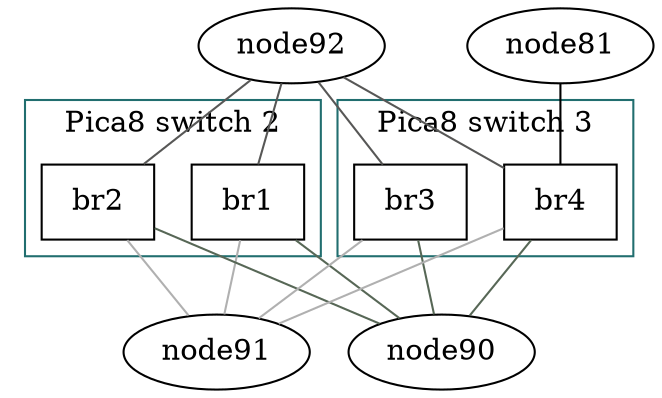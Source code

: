 digraph G {
    splines=false;
    subgraph cluster1 {
        node [shape=box];
        br1 br2;
        label = "Pica8 switch 2";
        color = "#216e6f";
    }

    subgraph cluster2 {
        node [shape=box];
        br3 br4;
        label = "Pica8 switch 3";
        color="#216e6f";
    }
    subgraph all {
    edge [dir = none];
    node81 -> br4;
    node92 -> br4 [color="#575756"]; #label="eth0",
    node92 -> br1 [color="#575756"]; #label="eth1",
    node92 -> br2 [color="#575756"]; #label="eth2",
    node92 -> br3 [color="#575756"]; #label="eth3",
    br4 -> node91 [color="#b0b0b0"]; #label="eth0",
    br1 -> node91 [color="#b0b0b0"]; #label="eth1",
    br2 -> node91 [color="#b0b0b0"]; #label="eth2",
    br3 -> node91 [color="#b0b0b0"]; #label="eth3",
    br4 -> node90 [color="#576756"]; #label="eth0",
    br1 -> node90 [color="#576756"]; #label="eth1",
    br2 -> node90 [color="#576756"]; #label="eth2",
    br3 -> node90 [color="#576756"]; #label="eth3",
    }
}
